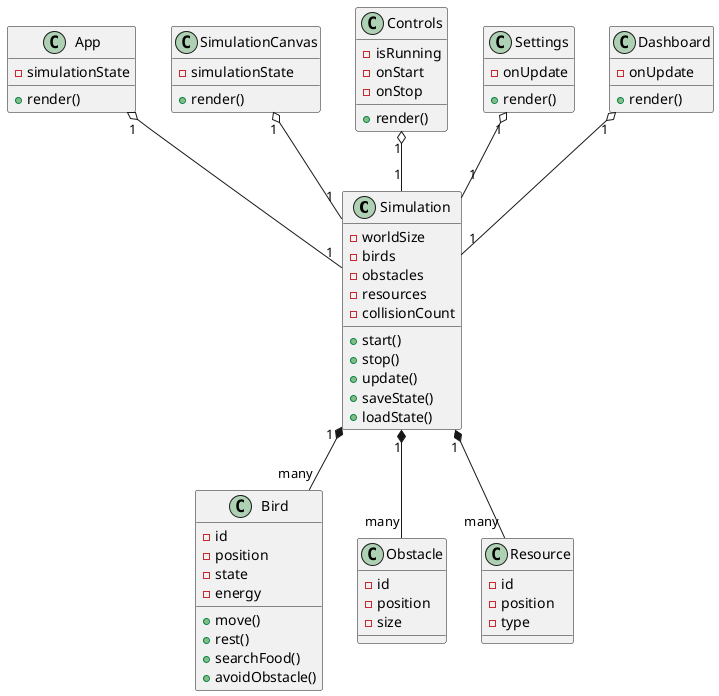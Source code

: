 @startuml

class Simulation {
  - worldSize
  - birds
  - obstacles
  - resources
  - collisionCount
  + start()
  + stop()
  + update()
  + saveState()
  + loadState()
}

class Bird {
  - id
  - position
  - state
  - energy
  + move()
  + rest()
  + searchFood()
  + avoidObstacle()
}

class Obstacle {
  - id
  - position
  - size
}

class Resource {
  - id
  - position
  - type
}

class App {
  - simulationState
  + render()
}

class SimulationCanvas {
  - simulationState
  + render()
}

class Controls {
  - isRunning
  - onStart
  - onStop
  + render()
}

class Settings {
  - onUpdate
  + render()
}

class Dashboard {
  - onUpdate
  + render()
}


Simulation "1" *-- "many" Bird
Simulation "1" *-- "many" Obstacle
Simulation "1" *-- "many" Resource
App "1" o-- "1" Simulation
SimulationCanvas "1" o-- "1" Simulation
Controls "1" o-- "1" Simulation
Settings "1" o-- "1" Simulation
Dashboard "1" o-- "1" Simulation

@enduml